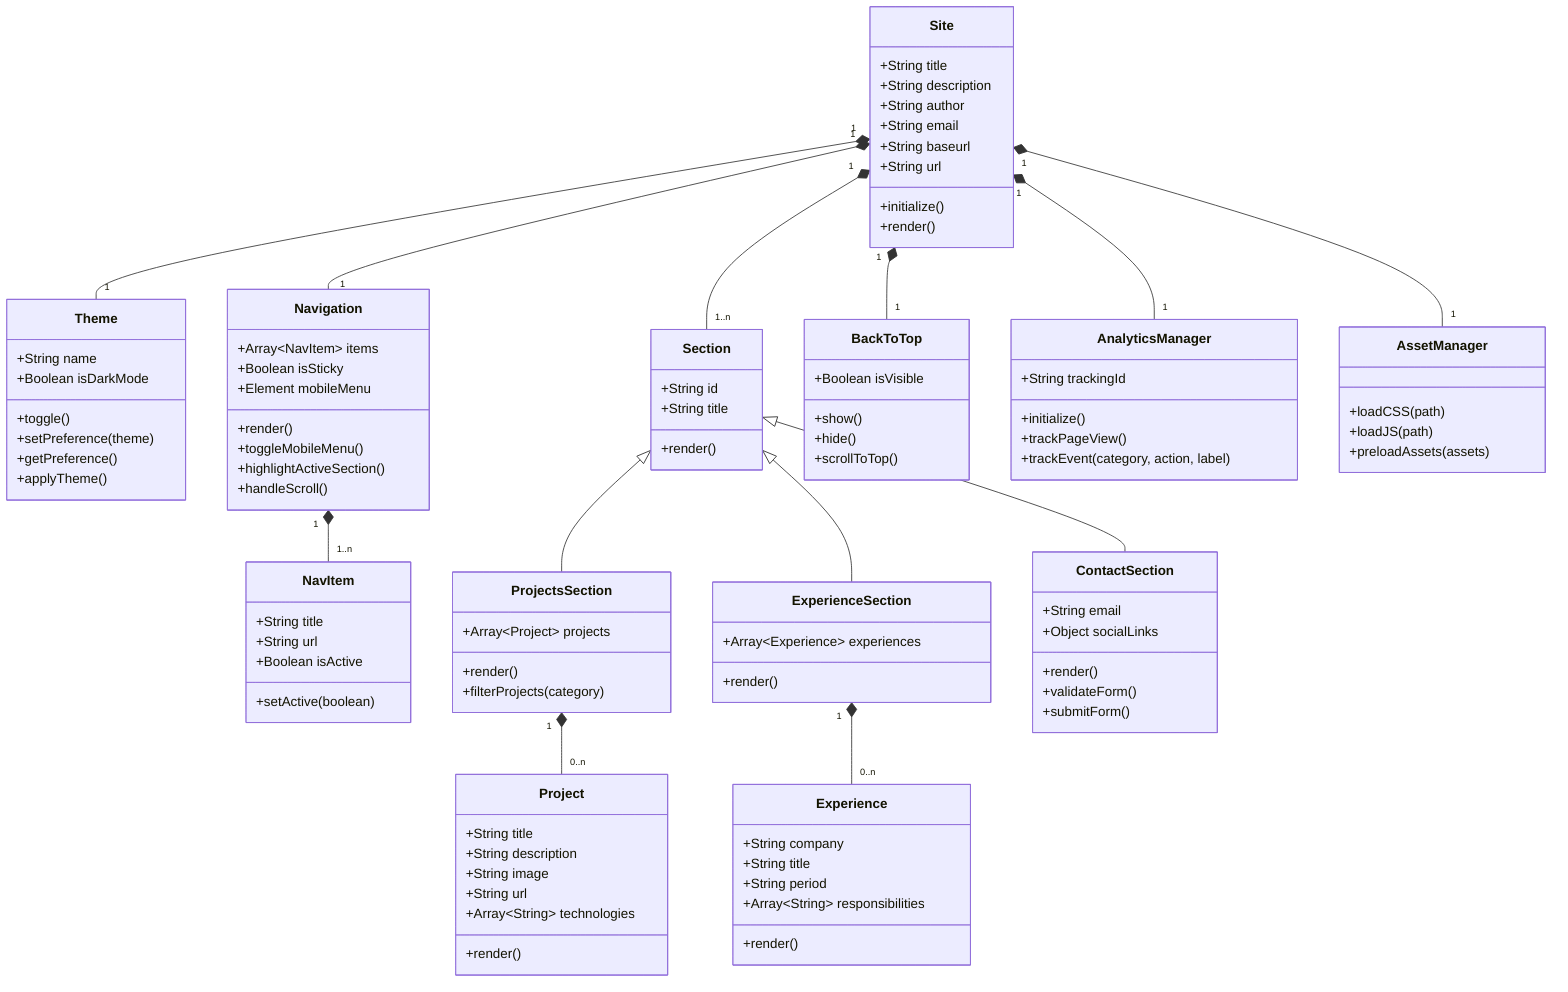classDiagram
    class Site {
        +String title
        +String description
        +String author
        +String email
        +String baseurl
        +String url
        +initialize()
        +render()
    }
    
    class Theme {
        +String name
        +Boolean isDarkMode
        +toggle()
        +setPreference(theme)
        +getPreference()
        +applyTheme()
    }
    
    class Navigation {
        +Array~NavItem~ items
        +Boolean isSticky
        +Element mobileMenu
        +render()
        +toggleMobileMenu()
        +highlightActiveSection()
        +handleScroll()
    }
    
    class NavItem {
        +String title
        +String url
        +Boolean isActive
        +setActive(boolean)
    }
    
    class Section {
        +String id
        +String title
        +render()
    }
    
    class ProjectsSection {
        +Array~Project~ projects
        +render()
        +filterProjects(category)
    }
    
    class Project {
        +String title
        +String description
        +String image
        +String url
        +Array~String~ technologies
        +render()
    }
    
    class ExperienceSection {
        +Array~Experience~ experiences
        +render()
    }
    
    class Experience {
        +String company
        +String title
        +String period
        +Array~String~ responsibilities
        +render()
    }
    
    class ContactSection {
        +String email
        +Object socialLinks
        +render()
        +validateForm()
        +submitForm()
    }
    
    class BackToTop {
        +Boolean isVisible
        +show()
        +hide()
        +scrollToTop()
    }
    
    class AnalyticsManager {
        +String trackingId
        +initialize()
        +trackPageView()
        +trackEvent(category, action, label)
    }
    
    class AssetManager {
        +loadCSS(path)
        +loadJS(path)
        +preloadAssets(assets)
    }
    
    Site "1" *-- "1" Navigation
    Site "1" *-- "1" Theme
    Site "1" *-- "1..n" Section
    Navigation "1" *-- "1..n" NavItem
    Section <|-- ProjectsSection
    Section <|-- ExperienceSection
    Section <|-- ContactSection
    ProjectsSection "1" *-- "0..n" Project
    ExperienceSection "1" *-- "0..n" Experience
    Site "1" *-- "1" BackToTop
    Site "1" *-- "1" AnalyticsManager
    Site "1" *-- "1" AssetManager
